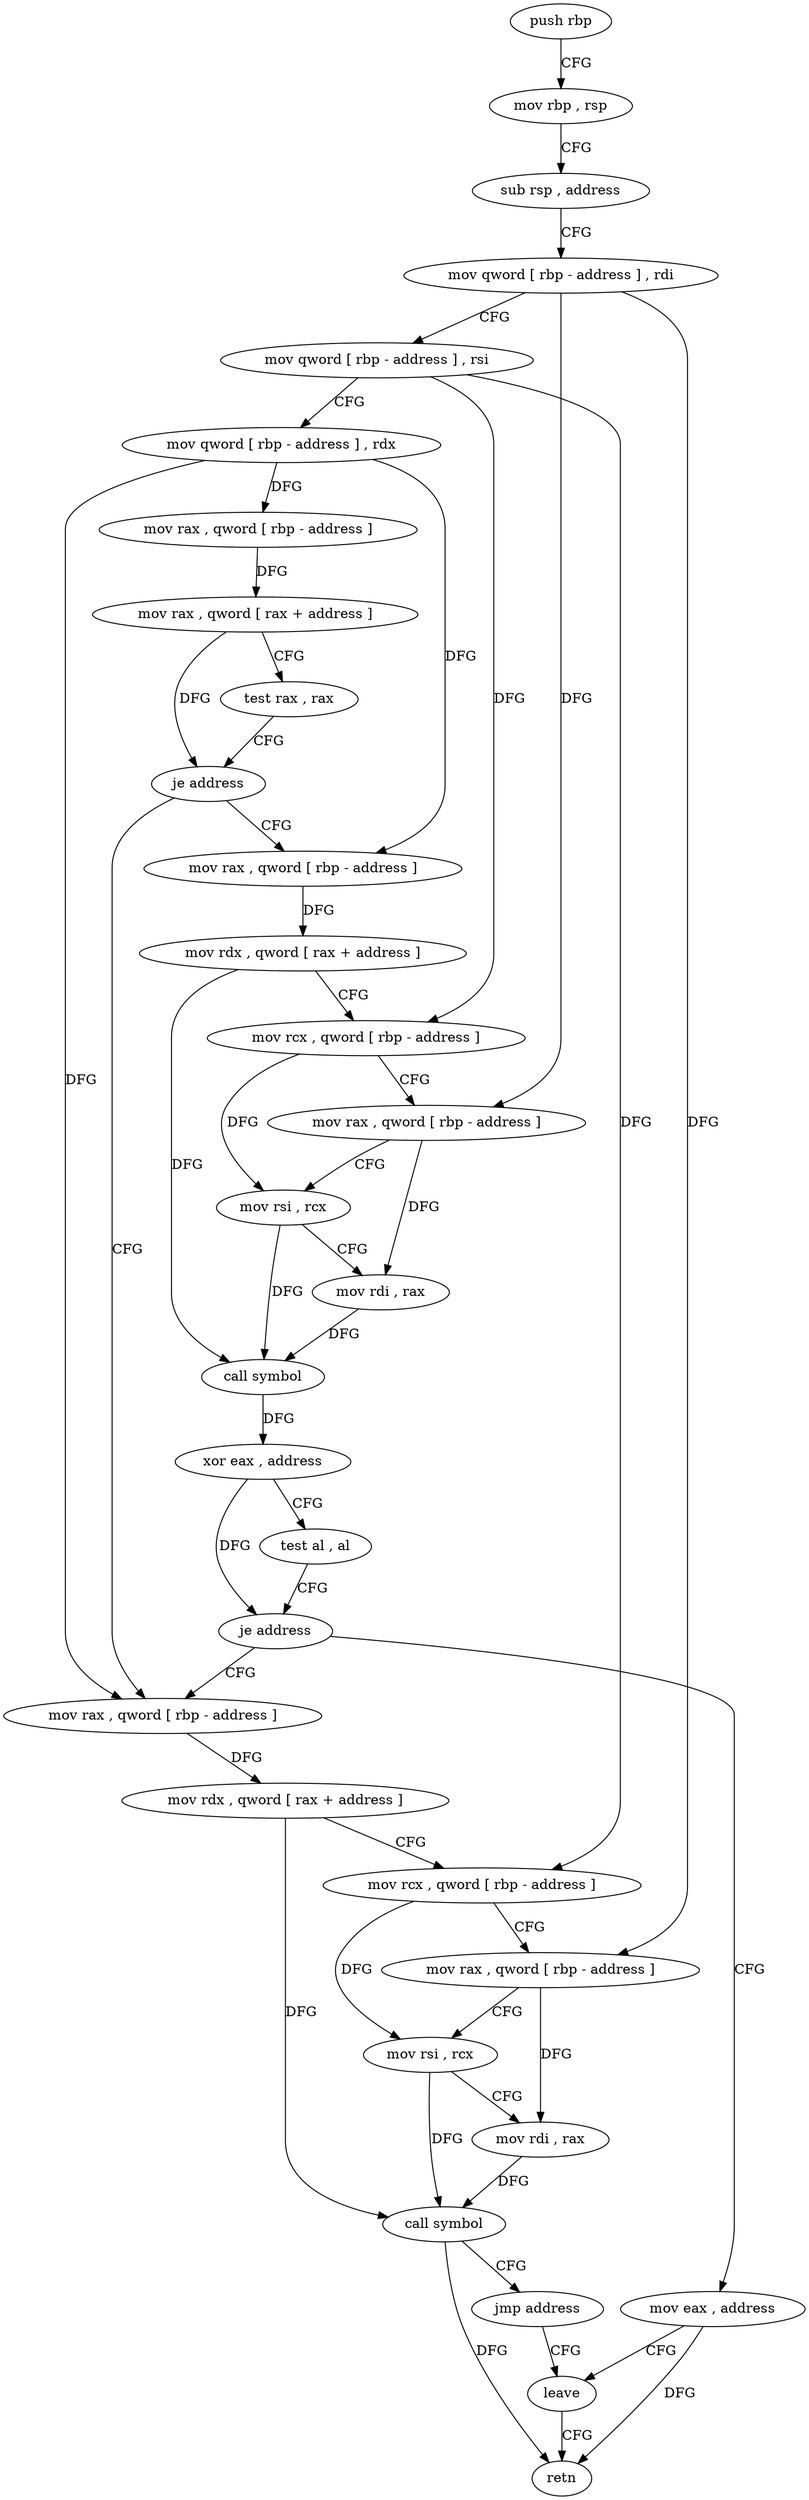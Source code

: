 digraph "func" {
"4218888" [label = "push rbp" ]
"4218889" [label = "mov rbp , rsp" ]
"4218892" [label = "sub rsp , address" ]
"4218896" [label = "mov qword [ rbp - address ] , rdi" ]
"4218900" [label = "mov qword [ rbp - address ] , rsi" ]
"4218904" [label = "mov qword [ rbp - address ] , rdx" ]
"4218908" [label = "mov rax , qword [ rbp - address ]" ]
"4218912" [label = "mov rax , qword [ rax + address ]" ]
"4218919" [label = "test rax , rax" ]
"4218922" [label = "je address" ]
"4218961" [label = "mov rax , qword [ rbp - address ]" ]
"4218924" [label = "mov rax , qword [ rbp - address ]" ]
"4218965" [label = "mov rdx , qword [ rax + address ]" ]
"4218972" [label = "mov rcx , qword [ rbp - address ]" ]
"4218976" [label = "mov rax , qword [ rbp - address ]" ]
"4218980" [label = "mov rsi , rcx" ]
"4218983" [label = "mov rdi , rax" ]
"4218986" [label = "call symbol" ]
"4218991" [label = "jmp address" ]
"4218998" [label = "leave" ]
"4218928" [label = "mov rdx , qword [ rax + address ]" ]
"4218935" [label = "mov rcx , qword [ rbp - address ]" ]
"4218939" [label = "mov rax , qword [ rbp - address ]" ]
"4218943" [label = "mov rsi , rcx" ]
"4218946" [label = "mov rdi , rax" ]
"4218949" [label = "call symbol" ]
"4218954" [label = "xor eax , address" ]
"4218957" [label = "test al , al" ]
"4218959" [label = "je address" ]
"4218993" [label = "mov eax , address" ]
"4218999" [label = "retn" ]
"4218888" -> "4218889" [ label = "CFG" ]
"4218889" -> "4218892" [ label = "CFG" ]
"4218892" -> "4218896" [ label = "CFG" ]
"4218896" -> "4218900" [ label = "CFG" ]
"4218896" -> "4218976" [ label = "DFG" ]
"4218896" -> "4218939" [ label = "DFG" ]
"4218900" -> "4218904" [ label = "CFG" ]
"4218900" -> "4218972" [ label = "DFG" ]
"4218900" -> "4218935" [ label = "DFG" ]
"4218904" -> "4218908" [ label = "DFG" ]
"4218904" -> "4218961" [ label = "DFG" ]
"4218904" -> "4218924" [ label = "DFG" ]
"4218908" -> "4218912" [ label = "DFG" ]
"4218912" -> "4218919" [ label = "CFG" ]
"4218912" -> "4218922" [ label = "DFG" ]
"4218919" -> "4218922" [ label = "CFG" ]
"4218922" -> "4218961" [ label = "CFG" ]
"4218922" -> "4218924" [ label = "CFG" ]
"4218961" -> "4218965" [ label = "DFG" ]
"4218924" -> "4218928" [ label = "DFG" ]
"4218965" -> "4218972" [ label = "CFG" ]
"4218965" -> "4218986" [ label = "DFG" ]
"4218972" -> "4218976" [ label = "CFG" ]
"4218972" -> "4218980" [ label = "DFG" ]
"4218976" -> "4218980" [ label = "CFG" ]
"4218976" -> "4218983" [ label = "DFG" ]
"4218980" -> "4218983" [ label = "CFG" ]
"4218980" -> "4218986" [ label = "DFG" ]
"4218983" -> "4218986" [ label = "DFG" ]
"4218986" -> "4218991" [ label = "CFG" ]
"4218986" -> "4218999" [ label = "DFG" ]
"4218991" -> "4218998" [ label = "CFG" ]
"4218998" -> "4218999" [ label = "CFG" ]
"4218928" -> "4218935" [ label = "CFG" ]
"4218928" -> "4218949" [ label = "DFG" ]
"4218935" -> "4218939" [ label = "CFG" ]
"4218935" -> "4218943" [ label = "DFG" ]
"4218939" -> "4218943" [ label = "CFG" ]
"4218939" -> "4218946" [ label = "DFG" ]
"4218943" -> "4218946" [ label = "CFG" ]
"4218943" -> "4218949" [ label = "DFG" ]
"4218946" -> "4218949" [ label = "DFG" ]
"4218949" -> "4218954" [ label = "DFG" ]
"4218954" -> "4218957" [ label = "CFG" ]
"4218954" -> "4218959" [ label = "DFG" ]
"4218957" -> "4218959" [ label = "CFG" ]
"4218959" -> "4218993" [ label = "CFG" ]
"4218959" -> "4218961" [ label = "CFG" ]
"4218993" -> "4218998" [ label = "CFG" ]
"4218993" -> "4218999" [ label = "DFG" ]
}
